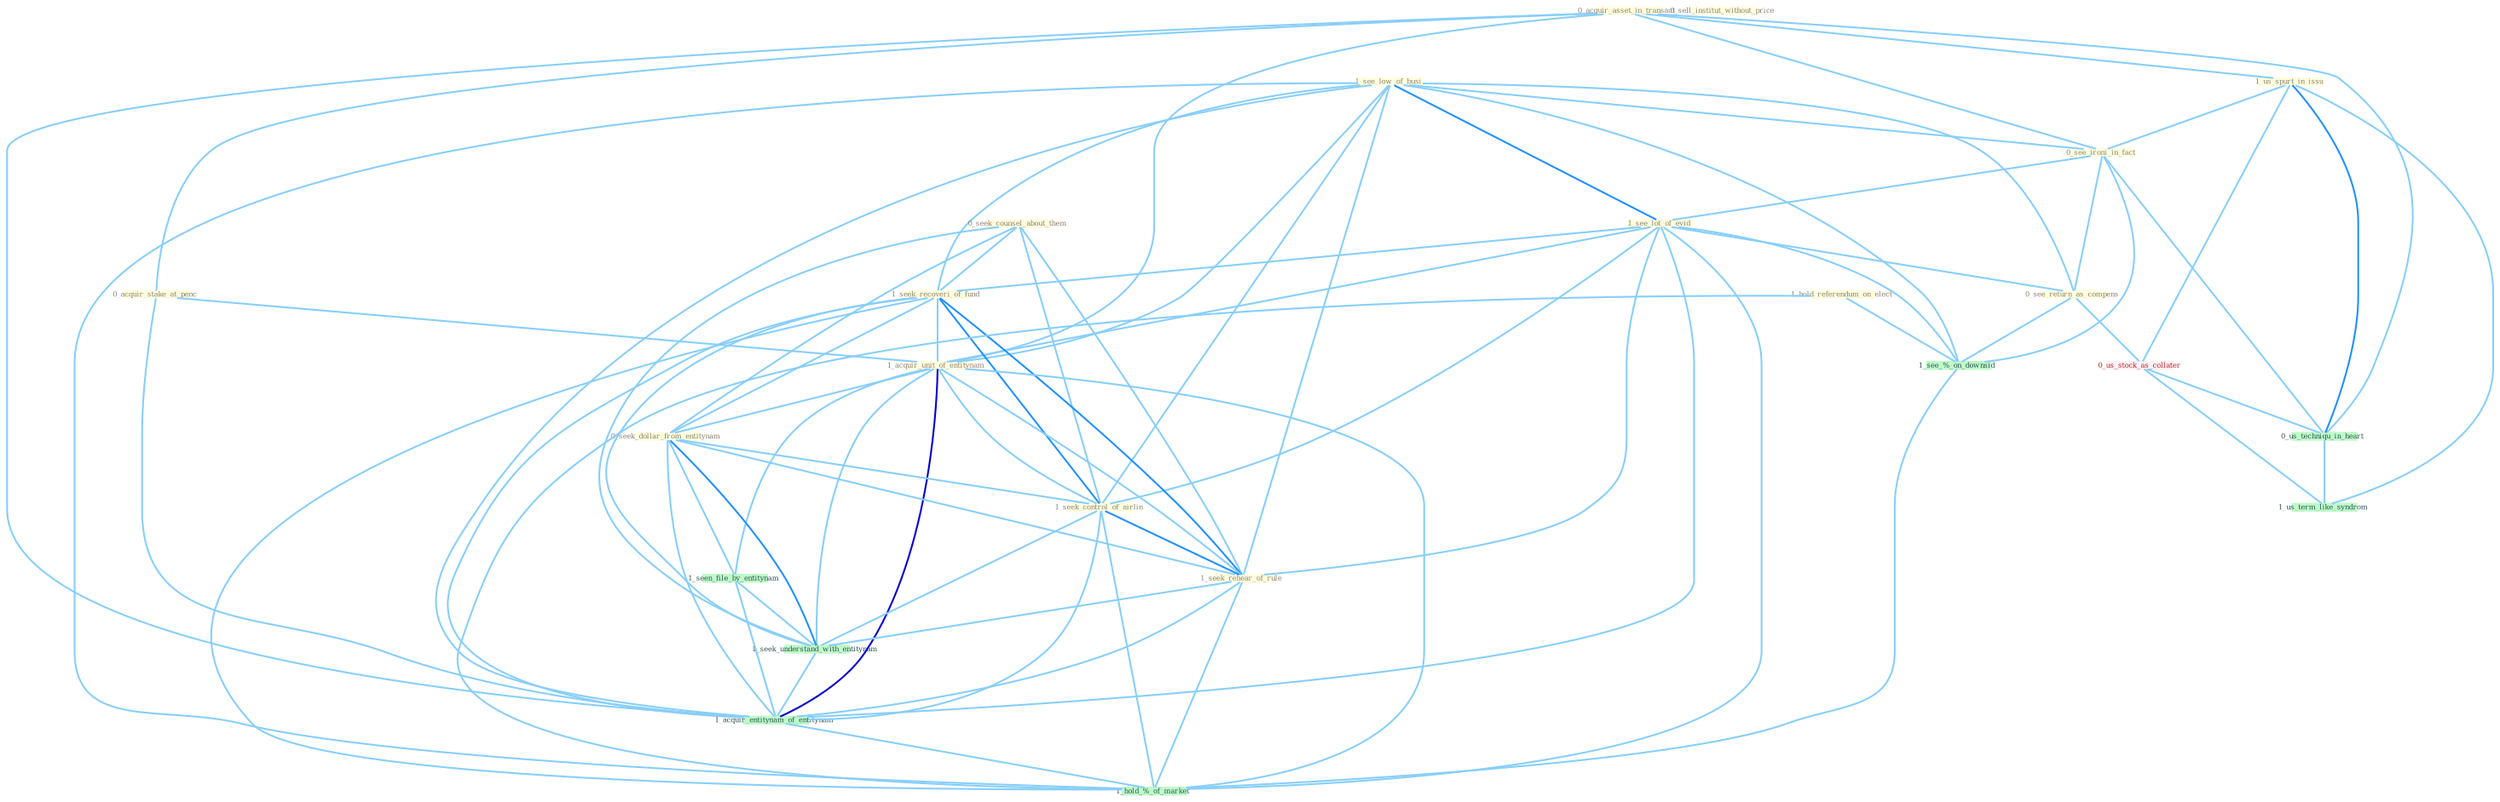 Graph G{ 
    node
    [shape=polygon,style=filled,width=.5,height=.06,color="#BDFCC9",fixedsize=true,fontsize=4,
    fontcolor="#2f4f4f"];
    {node
    [color="#ffffe0", fontcolor="#8b7d6b"] "1_see_low_of_busi " "0_acquir_asset_in_transact " "1_us_spurt_in_issu " "0_acquir_stake_at_penc " "0_see_ironi_in_fact " "1_see_lot_of_evid " "0_seek_counsel_about_them " "1_seek_recoveri_of_fund " "1_acquir_unit_of_entitynam " "0_seek_dollar_from_entitynam " "1_hold_referendum_on_elect " "0_see_return_as_compens " "1_seek_control_of_airlin " "0_sell_institut_without_price " "1_seek_rehear_of_rule "}
{node [color="#fff0f5", fontcolor="#b22222"] "0_us_stock_as_collater "}
edge [color="#B0E2FF"];

	"1_see_low_of_busi " -- "0_see_ironi_in_fact " [w="1", color="#87cefa" ];
	"1_see_low_of_busi " -- "1_see_lot_of_evid " [w="2", color="#1e90ff" , len=0.8];
	"1_see_low_of_busi " -- "1_seek_recoveri_of_fund " [w="1", color="#87cefa" ];
	"1_see_low_of_busi " -- "1_acquir_unit_of_entitynam " [w="1", color="#87cefa" ];
	"1_see_low_of_busi " -- "0_see_return_as_compens " [w="1", color="#87cefa" ];
	"1_see_low_of_busi " -- "1_seek_control_of_airlin " [w="1", color="#87cefa" ];
	"1_see_low_of_busi " -- "1_seek_rehear_of_rule " [w="1", color="#87cefa" ];
	"1_see_low_of_busi " -- "1_acquir_entitynam_of_entitynam " [w="1", color="#87cefa" ];
	"1_see_low_of_busi " -- "1_see_%_on_downsid " [w="1", color="#87cefa" ];
	"1_see_low_of_busi " -- "1_hold_%_of_market " [w="1", color="#87cefa" ];
	"0_acquir_asset_in_transact " -- "1_us_spurt_in_issu " [w="1", color="#87cefa" ];
	"0_acquir_asset_in_transact " -- "0_acquir_stake_at_penc " [w="1", color="#87cefa" ];
	"0_acquir_asset_in_transact " -- "0_see_ironi_in_fact " [w="1", color="#87cefa" ];
	"0_acquir_asset_in_transact " -- "1_acquir_unit_of_entitynam " [w="1", color="#87cefa" ];
	"0_acquir_asset_in_transact " -- "1_acquir_entitynam_of_entitynam " [w="1", color="#87cefa" ];
	"0_acquir_asset_in_transact " -- "0_us_techniqu_in_heart " [w="1", color="#87cefa" ];
	"1_us_spurt_in_issu " -- "0_see_ironi_in_fact " [w="1", color="#87cefa" ];
	"1_us_spurt_in_issu " -- "0_us_stock_as_collater " [w="1", color="#87cefa" ];
	"1_us_spurt_in_issu " -- "0_us_techniqu_in_heart " [w="2", color="#1e90ff" , len=0.8];
	"1_us_spurt_in_issu " -- "1_us_term_like_syndrom " [w="1", color="#87cefa" ];
	"0_acquir_stake_at_penc " -- "1_acquir_unit_of_entitynam " [w="1", color="#87cefa" ];
	"0_acquir_stake_at_penc " -- "1_acquir_entitynam_of_entitynam " [w="1", color="#87cefa" ];
	"0_see_ironi_in_fact " -- "1_see_lot_of_evid " [w="1", color="#87cefa" ];
	"0_see_ironi_in_fact " -- "0_see_return_as_compens " [w="1", color="#87cefa" ];
	"0_see_ironi_in_fact " -- "0_us_techniqu_in_heart " [w="1", color="#87cefa" ];
	"0_see_ironi_in_fact " -- "1_see_%_on_downsid " [w="1", color="#87cefa" ];
	"1_see_lot_of_evid " -- "1_seek_recoveri_of_fund " [w="1", color="#87cefa" ];
	"1_see_lot_of_evid " -- "1_acquir_unit_of_entitynam " [w="1", color="#87cefa" ];
	"1_see_lot_of_evid " -- "0_see_return_as_compens " [w="1", color="#87cefa" ];
	"1_see_lot_of_evid " -- "1_seek_control_of_airlin " [w="1", color="#87cefa" ];
	"1_see_lot_of_evid " -- "1_seek_rehear_of_rule " [w="1", color="#87cefa" ];
	"1_see_lot_of_evid " -- "1_acquir_entitynam_of_entitynam " [w="1", color="#87cefa" ];
	"1_see_lot_of_evid " -- "1_see_%_on_downsid " [w="1", color="#87cefa" ];
	"1_see_lot_of_evid " -- "1_hold_%_of_market " [w="1", color="#87cefa" ];
	"0_seek_counsel_about_them " -- "1_seek_recoveri_of_fund " [w="1", color="#87cefa" ];
	"0_seek_counsel_about_them " -- "0_seek_dollar_from_entitynam " [w="1", color="#87cefa" ];
	"0_seek_counsel_about_them " -- "1_seek_control_of_airlin " [w="1", color="#87cefa" ];
	"0_seek_counsel_about_them " -- "1_seek_rehear_of_rule " [w="1", color="#87cefa" ];
	"0_seek_counsel_about_them " -- "1_seek_understand_with_entitynam " [w="1", color="#87cefa" ];
	"1_seek_recoveri_of_fund " -- "1_acquir_unit_of_entitynam " [w="1", color="#87cefa" ];
	"1_seek_recoveri_of_fund " -- "0_seek_dollar_from_entitynam " [w="1", color="#87cefa" ];
	"1_seek_recoveri_of_fund " -- "1_seek_control_of_airlin " [w="2", color="#1e90ff" , len=0.8];
	"1_seek_recoveri_of_fund " -- "1_seek_rehear_of_rule " [w="2", color="#1e90ff" , len=0.8];
	"1_seek_recoveri_of_fund " -- "1_seek_understand_with_entitynam " [w="1", color="#87cefa" ];
	"1_seek_recoveri_of_fund " -- "1_acquir_entitynam_of_entitynam " [w="1", color="#87cefa" ];
	"1_seek_recoveri_of_fund " -- "1_hold_%_of_market " [w="1", color="#87cefa" ];
	"1_acquir_unit_of_entitynam " -- "0_seek_dollar_from_entitynam " [w="1", color="#87cefa" ];
	"1_acquir_unit_of_entitynam " -- "1_seek_control_of_airlin " [w="1", color="#87cefa" ];
	"1_acquir_unit_of_entitynam " -- "1_seek_rehear_of_rule " [w="1", color="#87cefa" ];
	"1_acquir_unit_of_entitynam " -- "1_seen_file_by_entitynam " [w="1", color="#87cefa" ];
	"1_acquir_unit_of_entitynam " -- "1_seek_understand_with_entitynam " [w="1", color="#87cefa" ];
	"1_acquir_unit_of_entitynam " -- "1_acquir_entitynam_of_entitynam " [w="3", color="#0000cd" , len=0.6];
	"1_acquir_unit_of_entitynam " -- "1_hold_%_of_market " [w="1", color="#87cefa" ];
	"0_seek_dollar_from_entitynam " -- "1_seek_control_of_airlin " [w="1", color="#87cefa" ];
	"0_seek_dollar_from_entitynam " -- "1_seek_rehear_of_rule " [w="1", color="#87cefa" ];
	"0_seek_dollar_from_entitynam " -- "1_seen_file_by_entitynam " [w="1", color="#87cefa" ];
	"0_seek_dollar_from_entitynam " -- "1_seek_understand_with_entitynam " [w="2", color="#1e90ff" , len=0.8];
	"0_seek_dollar_from_entitynam " -- "1_acquir_entitynam_of_entitynam " [w="1", color="#87cefa" ];
	"1_hold_referendum_on_elect " -- "1_see_%_on_downsid " [w="1", color="#87cefa" ];
	"1_hold_referendum_on_elect " -- "1_hold_%_of_market " [w="1", color="#87cefa" ];
	"0_see_return_as_compens " -- "0_us_stock_as_collater " [w="1", color="#87cefa" ];
	"0_see_return_as_compens " -- "1_see_%_on_downsid " [w="1", color="#87cefa" ];
	"1_seek_control_of_airlin " -- "1_seek_rehear_of_rule " [w="2", color="#1e90ff" , len=0.8];
	"1_seek_control_of_airlin " -- "1_seek_understand_with_entitynam " [w="1", color="#87cefa" ];
	"1_seek_control_of_airlin " -- "1_acquir_entitynam_of_entitynam " [w="1", color="#87cefa" ];
	"1_seek_control_of_airlin " -- "1_hold_%_of_market " [w="1", color="#87cefa" ];
	"1_seek_rehear_of_rule " -- "1_seek_understand_with_entitynam " [w="1", color="#87cefa" ];
	"1_seek_rehear_of_rule " -- "1_acquir_entitynam_of_entitynam " [w="1", color="#87cefa" ];
	"1_seek_rehear_of_rule " -- "1_hold_%_of_market " [w="1", color="#87cefa" ];
	"1_seen_file_by_entitynam " -- "1_seek_understand_with_entitynam " [w="1", color="#87cefa" ];
	"1_seen_file_by_entitynam " -- "1_acquir_entitynam_of_entitynam " [w="1", color="#87cefa" ];
	"0_us_stock_as_collater " -- "0_us_techniqu_in_heart " [w="1", color="#87cefa" ];
	"0_us_stock_as_collater " -- "1_us_term_like_syndrom " [w="1", color="#87cefa" ];
	"1_seek_understand_with_entitynam " -- "1_acquir_entitynam_of_entitynam " [w="1", color="#87cefa" ];
	"1_acquir_entitynam_of_entitynam " -- "1_hold_%_of_market " [w="1", color="#87cefa" ];
	"0_us_techniqu_in_heart " -- "1_us_term_like_syndrom " [w="1", color="#87cefa" ];
	"1_see_%_on_downsid " -- "1_hold_%_of_market " [w="1", color="#87cefa" ];
}